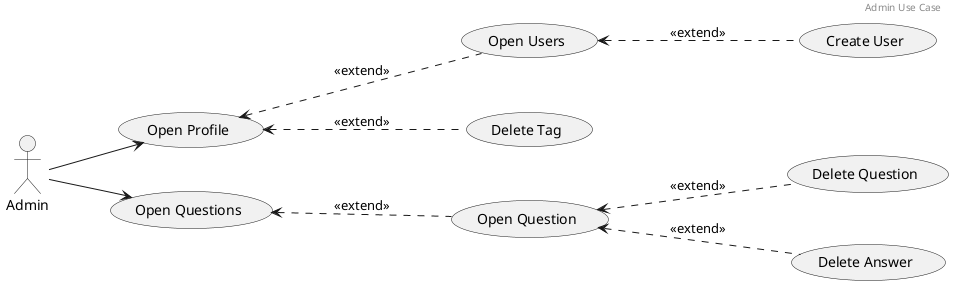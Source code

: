 @startuml

header Admin Use Case

actor Admin

left to right direction

(Delete Tag) as UC1
(Delete Question) as UC2
(Create User) as UC3
(Open Users) as UC4
(Delete Answer) as UC5
(Open Question) as UC7
(Open Questions) as UC11
(Open Profile) as UC35

UC7 .-up-> UC11 : <<extend>>
UC2 .-up-> UC7 : <<extend>>
UC5 .-up-> UC7 : <<extend>>
UC1 .-up-> UC35 : <<extend>>
UC3 .-up-> UC4 : <<extend>>
UC4 .-up-> UC35 : <<extend>>

Admin --> UC11
Admin --> UC35

@enduml